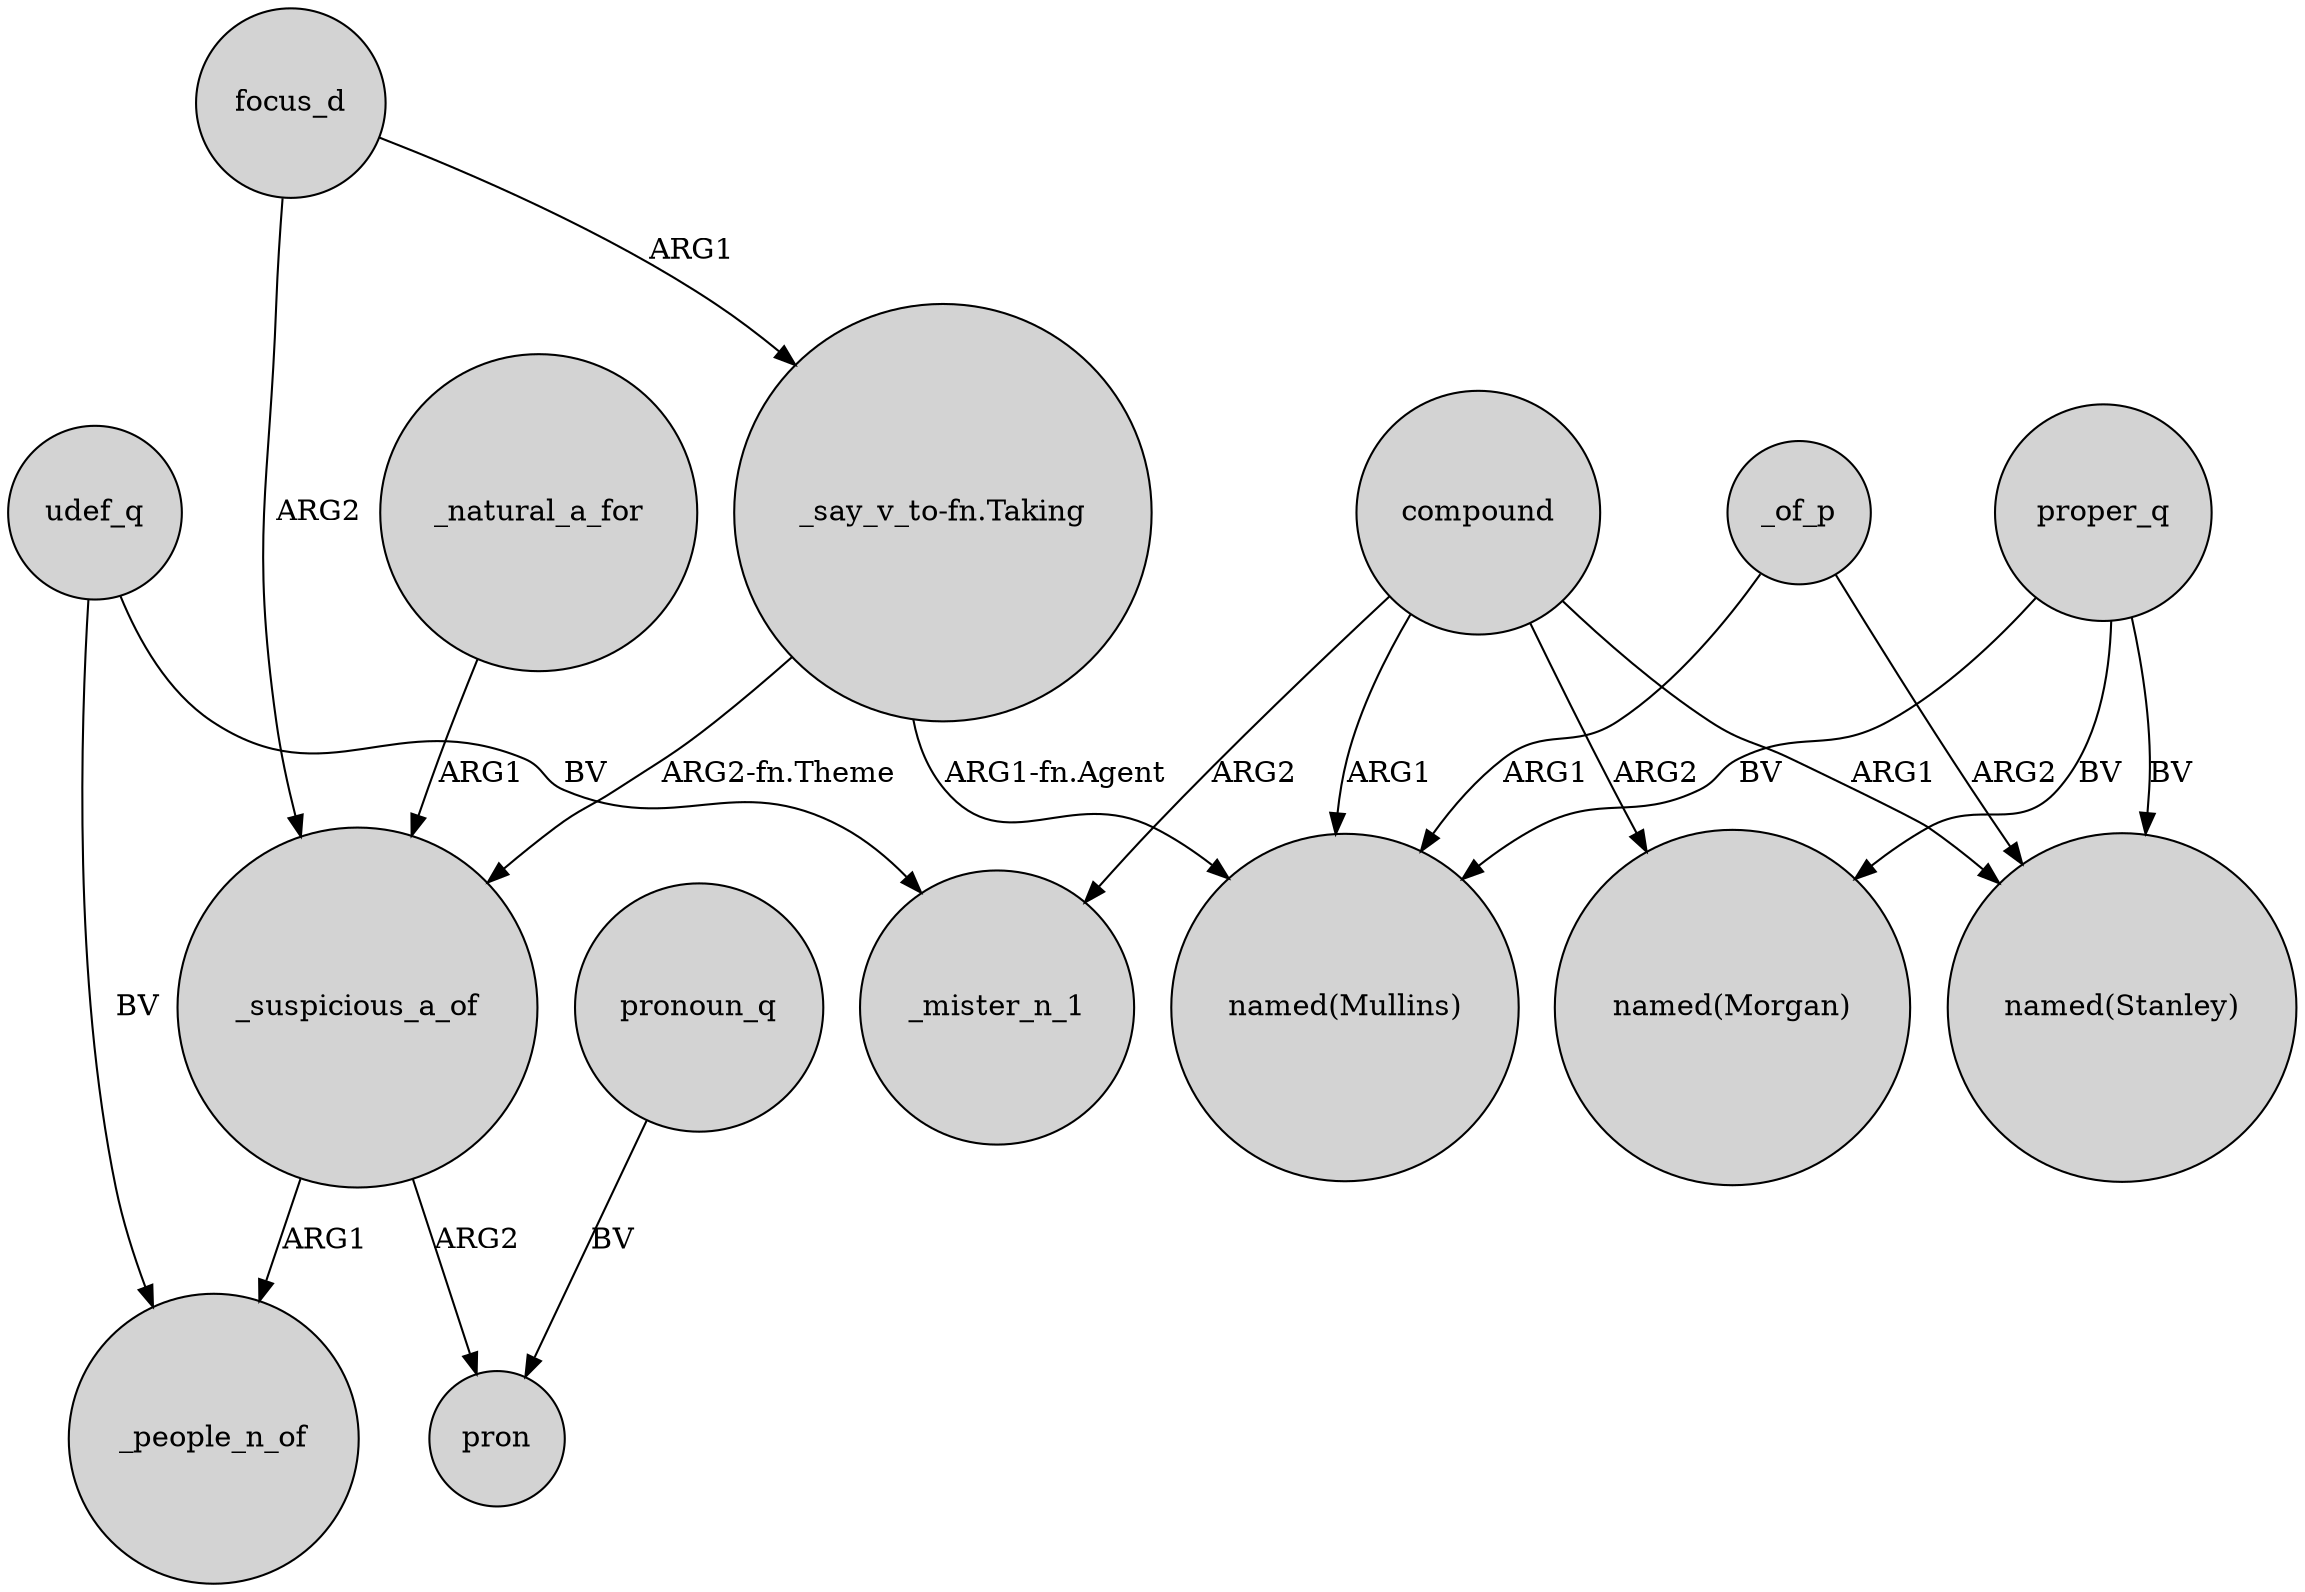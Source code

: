 digraph {
	node [shape=circle style=filled]
	udef_q -> _people_n_of [label=BV]
	focus_d -> _suspicious_a_of [label=ARG2]
	compound -> "named(Mullins)" [label=ARG1]
	compound -> _mister_n_1 [label=ARG2]
	_of_p -> "named(Stanley)" [label=ARG2]
	"_say_v_to-fn.Taking" -> "named(Mullins)" [label="ARG1-fn.Agent"]
	focus_d -> "_say_v_to-fn.Taking" [label=ARG1]
	proper_q -> "named(Stanley)" [label=BV]
	_suspicious_a_of -> _people_n_of [label=ARG1]
	_of_p -> "named(Mullins)" [label=ARG1]
	_suspicious_a_of -> pron [label=ARG2]
	udef_q -> _mister_n_1 [label=BV]
	pronoun_q -> pron [label=BV]
	compound -> "named(Morgan)" [label=ARG2]
	proper_q -> "named(Morgan)" [label=BV]
	compound -> "named(Stanley)" [label=ARG1]
	proper_q -> "named(Mullins)" [label=BV]
	"_say_v_to-fn.Taking" -> _suspicious_a_of [label="ARG2-fn.Theme"]
	_natural_a_for -> _suspicious_a_of [label=ARG1]
}
